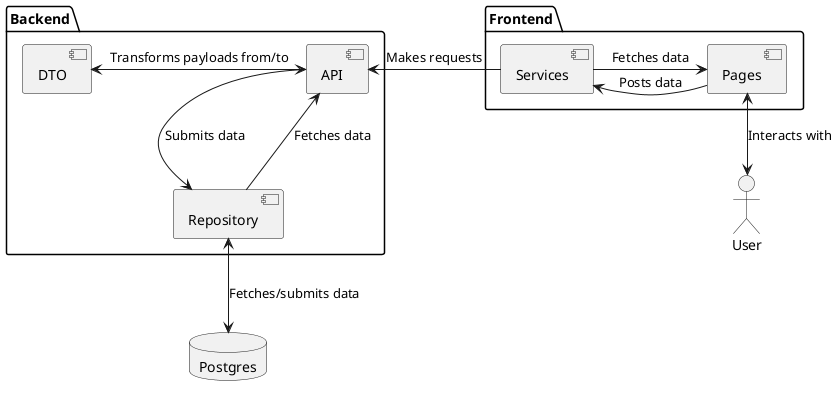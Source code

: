 @startuml project-structure

database Postgres

package Backend {
    [Repository]

    [DTO]

    [API]

    [API] <-left-> [DTO] : Transforms payloads from/to
    [API] <-down- [Repository] : Fetches data
    [API] -> [Repository] : Submits data
}

package Frontend {
    [Pages]

    [Services]

    [Pages] <-left- [Services] : Fetches data
    [Pages] -left-> [Services] : Posts data
}

actor User

User <-up-> [Pages] : Interacts with
[Services] -> [API] : Makes requests
[Repository] <-down-> [Postgres] : Fetches/submits data

@enduml